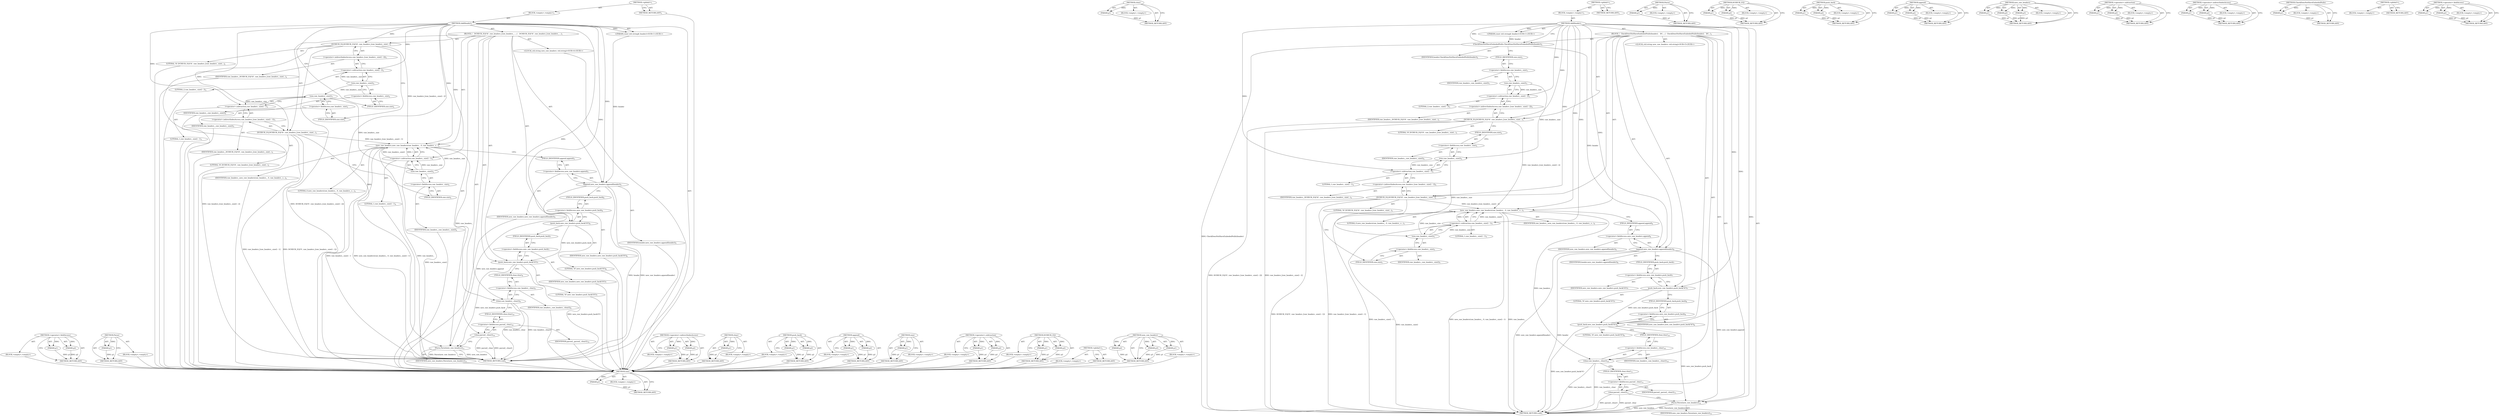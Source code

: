 digraph "&lt;operator&gt;.fieldAccess" {
vulnerable_106 [label=<(METHOD,&lt;operator&gt;.fieldAccess)>];
vulnerable_107 [label=<(PARAM,p1)>];
vulnerable_108 [label=<(PARAM,p2)>];
vulnerable_109 [label=<(BLOCK,&lt;empty&gt;,&lt;empty&gt;)>];
vulnerable_110 [label=<(METHOD_RETURN,ANY)>];
vulnerable_131 [label=<(METHOD,Parse)>];
vulnerable_132 [label=<(PARAM,p1)>];
vulnerable_133 [label=<(BLOCK,&lt;empty&gt;,&lt;empty&gt;)>];
vulnerable_134 [label=<(METHOD_RETURN,ANY)>];
vulnerable_6 [label=<(METHOD,&lt;global&gt;)<SUB>1</SUB>>];
vulnerable_7 [label=<(BLOCK,&lt;empty&gt;,&lt;empty&gt;)<SUB>1</SUB>>];
vulnerable_8 [label=<(METHOD,AddHeader)<SUB>1</SUB>>];
vulnerable_9 [label="<(PARAM,const std::string&amp; header)<SUB>1</SUB>>"];
vulnerable_10 [label=<(BLOCK,{
   DCHECK_EQ('\0', raw_headers_[raw_headers_....,{
   DCHECK_EQ('\0', raw_headers_[raw_headers_....)<SUB>1</SUB>>];
vulnerable_11 [label=<(DCHECK_EQ,DCHECK_EQ('\0', raw_headers_[raw_headers_.size(...)<SUB>2</SUB>>];
vulnerable_12 [label=<(LITERAL,'\0',DCHECK_EQ('\0', raw_headers_[raw_headers_.size(...)<SUB>2</SUB>>];
vulnerable_13 [label=<(&lt;operator&gt;.indirectIndexAccess,raw_headers_[raw_headers_.size() - 2])<SUB>2</SUB>>];
vulnerable_14 [label=<(IDENTIFIER,raw_headers_,DCHECK_EQ('\0', raw_headers_[raw_headers_.size(...)<SUB>2</SUB>>];
vulnerable_15 [label=<(&lt;operator&gt;.subtraction,raw_headers_.size() - 2)<SUB>2</SUB>>];
vulnerable_16 [label=<(size,raw_headers_.size())<SUB>2</SUB>>];
vulnerable_17 [label=<(&lt;operator&gt;.fieldAccess,raw_headers_.size)<SUB>2</SUB>>];
vulnerable_18 [label=<(IDENTIFIER,raw_headers_,raw_headers_.size())<SUB>2</SUB>>];
vulnerable_19 [label=<(FIELD_IDENTIFIER,size,size)<SUB>2</SUB>>];
vulnerable_20 [label=<(LITERAL,2,raw_headers_.size() - 2)<SUB>2</SUB>>];
vulnerable_21 [label=<(DCHECK_EQ,DCHECK_EQ('\0', raw_headers_[raw_headers_.size(...)<SUB>3</SUB>>];
vulnerable_22 [label=<(LITERAL,'\0',DCHECK_EQ('\0', raw_headers_[raw_headers_.size(...)<SUB>3</SUB>>];
vulnerable_23 [label=<(&lt;operator&gt;.indirectIndexAccess,raw_headers_[raw_headers_.size() - 1])<SUB>3</SUB>>];
vulnerable_24 [label=<(IDENTIFIER,raw_headers_,DCHECK_EQ('\0', raw_headers_[raw_headers_.size(...)<SUB>3</SUB>>];
vulnerable_25 [label=<(&lt;operator&gt;.subtraction,raw_headers_.size() - 1)<SUB>3</SUB>>];
vulnerable_26 [label=<(size,raw_headers_.size())<SUB>3</SUB>>];
vulnerable_27 [label=<(&lt;operator&gt;.fieldAccess,raw_headers_.size)<SUB>3</SUB>>];
vulnerable_28 [label=<(IDENTIFIER,raw_headers_,raw_headers_.size())<SUB>3</SUB>>];
vulnerable_29 [label=<(FIELD_IDENTIFIER,size,size)<SUB>3</SUB>>];
vulnerable_30 [label=<(LITERAL,1,raw_headers_.size() - 1)<SUB>3</SUB>>];
vulnerable_31 [label="<(LOCAL,std.string new_raw_headers: std.string)<SUB>4</SUB>>"];
vulnerable_32 [label=<(new_raw_headers,new_raw_headers(raw_headers_, 0, raw_headers_.s...)<SUB>4</SUB>>];
vulnerable_33 [label=<(IDENTIFIER,raw_headers_,new_raw_headers(raw_headers_, 0, raw_headers_.s...)<SUB>4</SUB>>];
vulnerable_34 [label=<(LITERAL,0,new_raw_headers(raw_headers_, 0, raw_headers_.s...)<SUB>4</SUB>>];
vulnerable_35 [label=<(&lt;operator&gt;.subtraction,raw_headers_.size() - 1)<SUB>4</SUB>>];
vulnerable_36 [label=<(size,raw_headers_.size())<SUB>4</SUB>>];
vulnerable_37 [label=<(&lt;operator&gt;.fieldAccess,raw_headers_.size)<SUB>4</SUB>>];
vulnerable_38 [label=<(IDENTIFIER,raw_headers_,raw_headers_.size())<SUB>4</SUB>>];
vulnerable_39 [label=<(FIELD_IDENTIFIER,size,size)<SUB>4</SUB>>];
vulnerable_40 [label=<(LITERAL,1,raw_headers_.size() - 1)<SUB>4</SUB>>];
vulnerable_41 [label=<(append,new_raw_headers.append(header))<SUB>5</SUB>>];
vulnerable_42 [label=<(&lt;operator&gt;.fieldAccess,new_raw_headers.append)<SUB>5</SUB>>];
vulnerable_43 [label=<(IDENTIFIER,new_raw_headers,new_raw_headers.append(header))<SUB>5</SUB>>];
vulnerable_44 [label=<(FIELD_IDENTIFIER,append,append)<SUB>5</SUB>>];
vulnerable_45 [label=<(IDENTIFIER,header,new_raw_headers.append(header))<SUB>5</SUB>>];
vulnerable_46 [label=<(push_back,new_raw_headers.push_back('\0'))<SUB>6</SUB>>];
vulnerable_47 [label=<(&lt;operator&gt;.fieldAccess,new_raw_headers.push_back)<SUB>6</SUB>>];
vulnerable_48 [label=<(IDENTIFIER,new_raw_headers,new_raw_headers.push_back('\0'))<SUB>6</SUB>>];
vulnerable_49 [label=<(FIELD_IDENTIFIER,push_back,push_back)<SUB>6</SUB>>];
vulnerable_50 [label=<(LITERAL,'\0',new_raw_headers.push_back('\0'))<SUB>6</SUB>>];
vulnerable_51 [label=<(push_back,new_raw_headers.push_back('\0'))<SUB>7</SUB>>];
vulnerable_52 [label=<(&lt;operator&gt;.fieldAccess,new_raw_headers.push_back)<SUB>7</SUB>>];
vulnerable_53 [label=<(IDENTIFIER,new_raw_headers,new_raw_headers.push_back('\0'))<SUB>7</SUB>>];
vulnerable_54 [label=<(FIELD_IDENTIFIER,push_back,push_back)<SUB>7</SUB>>];
vulnerable_55 [label=<(LITERAL,'\0',new_raw_headers.push_back('\0'))<SUB>7</SUB>>];
vulnerable_56 [label=<(clear,raw_headers_.clear())<SUB>9</SUB>>];
vulnerable_57 [label=<(&lt;operator&gt;.fieldAccess,raw_headers_.clear)<SUB>9</SUB>>];
vulnerable_58 [label=<(IDENTIFIER,raw_headers_,raw_headers_.clear())<SUB>9</SUB>>];
vulnerable_59 [label=<(FIELD_IDENTIFIER,clear,clear)<SUB>9</SUB>>];
vulnerable_60 [label=<(clear,parsed_.clear())<SUB>10</SUB>>];
vulnerable_61 [label=<(&lt;operator&gt;.fieldAccess,parsed_.clear)<SUB>10</SUB>>];
vulnerable_62 [label=<(IDENTIFIER,parsed_,parsed_.clear())<SUB>10</SUB>>];
vulnerable_63 [label=<(FIELD_IDENTIFIER,clear,clear)<SUB>10</SUB>>];
vulnerable_64 [label=<(Parse,Parse(new_raw_headers))<SUB>11</SUB>>];
vulnerable_65 [label=<(IDENTIFIER,new_raw_headers,Parse(new_raw_headers))<SUB>11</SUB>>];
vulnerable_66 [label=<(METHOD_RETURN,void)<SUB>1</SUB>>];
vulnerable_68 [label=<(METHOD_RETURN,ANY)<SUB>1</SUB>>];
vulnerable_92 [label=<(METHOD,&lt;operator&gt;.indirectIndexAccess)>];
vulnerable_93 [label=<(PARAM,p1)>];
vulnerable_94 [label=<(PARAM,p2)>];
vulnerable_95 [label=<(BLOCK,&lt;empty&gt;,&lt;empty&gt;)>];
vulnerable_96 [label=<(METHOD_RETURN,ANY)>];
vulnerable_127 [label=<(METHOD,clear)>];
vulnerable_128 [label=<(PARAM,p1)>];
vulnerable_129 [label=<(BLOCK,&lt;empty&gt;,&lt;empty&gt;)>];
vulnerable_130 [label=<(METHOD_RETURN,ANY)>];
vulnerable_122 [label=<(METHOD,push_back)>];
vulnerable_123 [label=<(PARAM,p1)>];
vulnerable_124 [label=<(PARAM,p2)>];
vulnerable_125 [label=<(BLOCK,&lt;empty&gt;,&lt;empty&gt;)>];
vulnerable_126 [label=<(METHOD_RETURN,ANY)>];
vulnerable_117 [label=<(METHOD,append)>];
vulnerable_118 [label=<(PARAM,p1)>];
vulnerable_119 [label=<(PARAM,p2)>];
vulnerable_120 [label=<(BLOCK,&lt;empty&gt;,&lt;empty&gt;)>];
vulnerable_121 [label=<(METHOD_RETURN,ANY)>];
vulnerable_102 [label=<(METHOD,size)>];
vulnerable_103 [label=<(PARAM,p1)>];
vulnerable_104 [label=<(BLOCK,&lt;empty&gt;,&lt;empty&gt;)>];
vulnerable_105 [label=<(METHOD_RETURN,ANY)>];
vulnerable_97 [label=<(METHOD,&lt;operator&gt;.subtraction)>];
vulnerable_98 [label=<(PARAM,p1)>];
vulnerable_99 [label=<(PARAM,p2)>];
vulnerable_100 [label=<(BLOCK,&lt;empty&gt;,&lt;empty&gt;)>];
vulnerable_101 [label=<(METHOD_RETURN,ANY)>];
vulnerable_87 [label=<(METHOD,DCHECK_EQ)>];
vulnerable_88 [label=<(PARAM,p1)>];
vulnerable_89 [label=<(PARAM,p2)>];
vulnerable_90 [label=<(BLOCK,&lt;empty&gt;,&lt;empty&gt;)>];
vulnerable_91 [label=<(METHOD_RETURN,ANY)>];
vulnerable_81 [label=<(METHOD,&lt;global&gt;)<SUB>1</SUB>>];
vulnerable_82 [label=<(BLOCK,&lt;empty&gt;,&lt;empty&gt;)>];
vulnerable_83 [label=<(METHOD_RETURN,ANY)>];
vulnerable_111 [label=<(METHOD,new_raw_headers)>];
vulnerable_112 [label=<(PARAM,p1)>];
vulnerable_113 [label=<(PARAM,p2)>];
vulnerable_114 [label=<(PARAM,p3)>];
vulnerable_115 [label=<(BLOCK,&lt;empty&gt;,&lt;empty&gt;)>];
vulnerable_116 [label=<(METHOD_RETURN,ANY)>];
fixed_108 [label=<(METHOD,size)>];
fixed_109 [label=<(PARAM,p1)>];
fixed_110 [label=<(BLOCK,&lt;empty&gt;,&lt;empty&gt;)>];
fixed_111 [label=<(METHOD_RETURN,ANY)>];
fixed_133 [label=<(METHOD,clear)>];
fixed_134 [label=<(PARAM,p1)>];
fixed_135 [label=<(BLOCK,&lt;empty&gt;,&lt;empty&gt;)>];
fixed_136 [label=<(METHOD_RETURN,ANY)>];
fixed_6 [label=<(METHOD,&lt;global&gt;)<SUB>1</SUB>>];
fixed_7 [label=<(BLOCK,&lt;empty&gt;,&lt;empty&gt;)<SUB>1</SUB>>];
fixed_8 [label=<(METHOD,AddHeader)<SUB>1</SUB>>];
fixed_9 [label="<(PARAM,const std::string&amp; header)<SUB>1</SUB>>"];
fixed_10 [label=<(BLOCK,{
  CheckDoesNotHaveEmbededNulls(header);
   DC...,{
  CheckDoesNotHaveEmbededNulls(header);
   DC...)<SUB>1</SUB>>];
fixed_11 [label=<(CheckDoesNotHaveEmbededNulls,CheckDoesNotHaveEmbededNulls(header))<SUB>2</SUB>>];
fixed_12 [label=<(IDENTIFIER,header,CheckDoesNotHaveEmbededNulls(header))<SUB>2</SUB>>];
fixed_13 [label=<(DCHECK_EQ,DCHECK_EQ('\0', raw_headers_[raw_headers_.size(...)<SUB>3</SUB>>];
fixed_14 [label=<(LITERAL,'\0',DCHECK_EQ('\0', raw_headers_[raw_headers_.size(...)<SUB>3</SUB>>];
fixed_15 [label=<(&lt;operator&gt;.indirectIndexAccess,raw_headers_[raw_headers_.size() - 2])<SUB>3</SUB>>];
fixed_16 [label=<(IDENTIFIER,raw_headers_,DCHECK_EQ('\0', raw_headers_[raw_headers_.size(...)<SUB>3</SUB>>];
fixed_17 [label=<(&lt;operator&gt;.subtraction,raw_headers_.size() - 2)<SUB>3</SUB>>];
fixed_18 [label=<(size,raw_headers_.size())<SUB>3</SUB>>];
fixed_19 [label=<(&lt;operator&gt;.fieldAccess,raw_headers_.size)<SUB>3</SUB>>];
fixed_20 [label=<(IDENTIFIER,raw_headers_,raw_headers_.size())<SUB>3</SUB>>];
fixed_21 [label=<(FIELD_IDENTIFIER,size,size)<SUB>3</SUB>>];
fixed_22 [label=<(LITERAL,2,raw_headers_.size() - 2)<SUB>3</SUB>>];
fixed_23 [label=<(DCHECK_EQ,DCHECK_EQ('\0', raw_headers_[raw_headers_.size(...)<SUB>4</SUB>>];
fixed_24 [label=<(LITERAL,'\0',DCHECK_EQ('\0', raw_headers_[raw_headers_.size(...)<SUB>4</SUB>>];
fixed_25 [label=<(&lt;operator&gt;.indirectIndexAccess,raw_headers_[raw_headers_.size() - 1])<SUB>4</SUB>>];
fixed_26 [label=<(IDENTIFIER,raw_headers_,DCHECK_EQ('\0', raw_headers_[raw_headers_.size(...)<SUB>4</SUB>>];
fixed_27 [label=<(&lt;operator&gt;.subtraction,raw_headers_.size() - 1)<SUB>4</SUB>>];
fixed_28 [label=<(size,raw_headers_.size())<SUB>4</SUB>>];
fixed_29 [label=<(&lt;operator&gt;.fieldAccess,raw_headers_.size)<SUB>4</SUB>>];
fixed_30 [label=<(IDENTIFIER,raw_headers_,raw_headers_.size())<SUB>4</SUB>>];
fixed_31 [label=<(FIELD_IDENTIFIER,size,size)<SUB>4</SUB>>];
fixed_32 [label=<(LITERAL,1,raw_headers_.size() - 1)<SUB>4</SUB>>];
fixed_33 [label="<(LOCAL,std.string new_raw_headers: std.string)<SUB>5</SUB>>"];
fixed_34 [label=<(new_raw_headers,new_raw_headers(raw_headers_, 0, raw_headers_.s...)<SUB>5</SUB>>];
fixed_35 [label=<(IDENTIFIER,raw_headers_,new_raw_headers(raw_headers_, 0, raw_headers_.s...)<SUB>5</SUB>>];
fixed_36 [label=<(LITERAL,0,new_raw_headers(raw_headers_, 0, raw_headers_.s...)<SUB>5</SUB>>];
fixed_37 [label=<(&lt;operator&gt;.subtraction,raw_headers_.size() - 1)<SUB>5</SUB>>];
fixed_38 [label=<(size,raw_headers_.size())<SUB>5</SUB>>];
fixed_39 [label=<(&lt;operator&gt;.fieldAccess,raw_headers_.size)<SUB>5</SUB>>];
fixed_40 [label=<(IDENTIFIER,raw_headers_,raw_headers_.size())<SUB>5</SUB>>];
fixed_41 [label=<(FIELD_IDENTIFIER,size,size)<SUB>5</SUB>>];
fixed_42 [label=<(LITERAL,1,raw_headers_.size() - 1)<SUB>5</SUB>>];
fixed_43 [label=<(append,new_raw_headers.append(header))<SUB>6</SUB>>];
fixed_44 [label=<(&lt;operator&gt;.fieldAccess,new_raw_headers.append)<SUB>6</SUB>>];
fixed_45 [label=<(IDENTIFIER,new_raw_headers,new_raw_headers.append(header))<SUB>6</SUB>>];
fixed_46 [label=<(FIELD_IDENTIFIER,append,append)<SUB>6</SUB>>];
fixed_47 [label=<(IDENTIFIER,header,new_raw_headers.append(header))<SUB>6</SUB>>];
fixed_48 [label=<(push_back,new_raw_headers.push_back('\0'))<SUB>7</SUB>>];
fixed_49 [label=<(&lt;operator&gt;.fieldAccess,new_raw_headers.push_back)<SUB>7</SUB>>];
fixed_50 [label=<(IDENTIFIER,new_raw_headers,new_raw_headers.push_back('\0'))<SUB>7</SUB>>];
fixed_51 [label=<(FIELD_IDENTIFIER,push_back,push_back)<SUB>7</SUB>>];
fixed_52 [label=<(LITERAL,'\0',new_raw_headers.push_back('\0'))<SUB>7</SUB>>];
fixed_53 [label=<(push_back,new_raw_headers.push_back('\0'))<SUB>8</SUB>>];
fixed_54 [label=<(&lt;operator&gt;.fieldAccess,new_raw_headers.push_back)<SUB>8</SUB>>];
fixed_55 [label=<(IDENTIFIER,new_raw_headers,new_raw_headers.push_back('\0'))<SUB>8</SUB>>];
fixed_56 [label=<(FIELD_IDENTIFIER,push_back,push_back)<SUB>8</SUB>>];
fixed_57 [label=<(LITERAL,'\0',new_raw_headers.push_back('\0'))<SUB>8</SUB>>];
fixed_58 [label=<(clear,raw_headers_.clear())<SUB>10</SUB>>];
fixed_59 [label=<(&lt;operator&gt;.fieldAccess,raw_headers_.clear)<SUB>10</SUB>>];
fixed_60 [label=<(IDENTIFIER,raw_headers_,raw_headers_.clear())<SUB>10</SUB>>];
fixed_61 [label=<(FIELD_IDENTIFIER,clear,clear)<SUB>10</SUB>>];
fixed_62 [label=<(clear,parsed_.clear())<SUB>11</SUB>>];
fixed_63 [label=<(&lt;operator&gt;.fieldAccess,parsed_.clear)<SUB>11</SUB>>];
fixed_64 [label=<(IDENTIFIER,parsed_,parsed_.clear())<SUB>11</SUB>>];
fixed_65 [label=<(FIELD_IDENTIFIER,clear,clear)<SUB>11</SUB>>];
fixed_66 [label=<(Parse,Parse(new_raw_headers))<SUB>12</SUB>>];
fixed_67 [label=<(IDENTIFIER,new_raw_headers,Parse(new_raw_headers))<SUB>12</SUB>>];
fixed_68 [label=<(METHOD_RETURN,void)<SUB>1</SUB>>];
fixed_70 [label=<(METHOD_RETURN,ANY)<SUB>1</SUB>>];
fixed_137 [label=<(METHOD,Parse)>];
fixed_138 [label=<(PARAM,p1)>];
fixed_139 [label=<(BLOCK,&lt;empty&gt;,&lt;empty&gt;)>];
fixed_140 [label=<(METHOD_RETURN,ANY)>];
fixed_93 [label=<(METHOD,DCHECK_EQ)>];
fixed_94 [label=<(PARAM,p1)>];
fixed_95 [label=<(PARAM,p2)>];
fixed_96 [label=<(BLOCK,&lt;empty&gt;,&lt;empty&gt;)>];
fixed_97 [label=<(METHOD_RETURN,ANY)>];
fixed_128 [label=<(METHOD,push_back)>];
fixed_129 [label=<(PARAM,p1)>];
fixed_130 [label=<(PARAM,p2)>];
fixed_131 [label=<(BLOCK,&lt;empty&gt;,&lt;empty&gt;)>];
fixed_132 [label=<(METHOD_RETURN,ANY)>];
fixed_123 [label=<(METHOD,append)>];
fixed_124 [label=<(PARAM,p1)>];
fixed_125 [label=<(PARAM,p2)>];
fixed_126 [label=<(BLOCK,&lt;empty&gt;,&lt;empty&gt;)>];
fixed_127 [label=<(METHOD_RETURN,ANY)>];
fixed_117 [label=<(METHOD,new_raw_headers)>];
fixed_118 [label=<(PARAM,p1)>];
fixed_119 [label=<(PARAM,p2)>];
fixed_120 [label=<(PARAM,p3)>];
fixed_121 [label=<(BLOCK,&lt;empty&gt;,&lt;empty&gt;)>];
fixed_122 [label=<(METHOD_RETURN,ANY)>];
fixed_103 [label=<(METHOD,&lt;operator&gt;.subtraction)>];
fixed_104 [label=<(PARAM,p1)>];
fixed_105 [label=<(PARAM,p2)>];
fixed_106 [label=<(BLOCK,&lt;empty&gt;,&lt;empty&gt;)>];
fixed_107 [label=<(METHOD_RETURN,ANY)>];
fixed_98 [label=<(METHOD,&lt;operator&gt;.indirectIndexAccess)>];
fixed_99 [label=<(PARAM,p1)>];
fixed_100 [label=<(PARAM,p2)>];
fixed_101 [label=<(BLOCK,&lt;empty&gt;,&lt;empty&gt;)>];
fixed_102 [label=<(METHOD_RETURN,ANY)>];
fixed_89 [label=<(METHOD,CheckDoesNotHaveEmbededNulls)>];
fixed_90 [label=<(PARAM,p1)>];
fixed_91 [label=<(BLOCK,&lt;empty&gt;,&lt;empty&gt;)>];
fixed_92 [label=<(METHOD_RETURN,ANY)>];
fixed_83 [label=<(METHOD,&lt;global&gt;)<SUB>1</SUB>>];
fixed_84 [label=<(BLOCK,&lt;empty&gt;,&lt;empty&gt;)>];
fixed_85 [label=<(METHOD_RETURN,ANY)>];
fixed_112 [label=<(METHOD,&lt;operator&gt;.fieldAccess)>];
fixed_113 [label=<(PARAM,p1)>];
fixed_114 [label=<(PARAM,p2)>];
fixed_115 [label=<(BLOCK,&lt;empty&gt;,&lt;empty&gt;)>];
fixed_116 [label=<(METHOD_RETURN,ANY)>];
vulnerable_106 -> vulnerable_107  [key=0, label="AST: "];
vulnerable_106 -> vulnerable_107  [key=1, label="DDG: "];
vulnerable_106 -> vulnerable_109  [key=0, label="AST: "];
vulnerable_106 -> vulnerable_108  [key=0, label="AST: "];
vulnerable_106 -> vulnerable_108  [key=1, label="DDG: "];
vulnerable_106 -> vulnerable_110  [key=0, label="AST: "];
vulnerable_106 -> vulnerable_110  [key=1, label="CFG: "];
vulnerable_107 -> vulnerable_110  [key=0, label="DDG: p1"];
vulnerable_108 -> vulnerable_110  [key=0, label="DDG: p2"];
vulnerable_109 -> fixed_108  [key=0];
vulnerable_110 -> fixed_108  [key=0];
vulnerable_131 -> vulnerable_132  [key=0, label="AST: "];
vulnerable_131 -> vulnerable_132  [key=1, label="DDG: "];
vulnerable_131 -> vulnerable_133  [key=0, label="AST: "];
vulnerable_131 -> vulnerable_134  [key=0, label="AST: "];
vulnerable_131 -> vulnerable_134  [key=1, label="CFG: "];
vulnerable_132 -> vulnerable_134  [key=0, label="DDG: p1"];
vulnerable_133 -> fixed_108  [key=0];
vulnerable_134 -> fixed_108  [key=0];
vulnerable_6 -> vulnerable_7  [key=0, label="AST: "];
vulnerable_6 -> vulnerable_68  [key=0, label="AST: "];
vulnerable_6 -> vulnerable_68  [key=1, label="CFG: "];
vulnerable_7 -> vulnerable_8  [key=0, label="AST: "];
vulnerable_8 -> vulnerable_9  [key=0, label="AST: "];
vulnerable_8 -> vulnerable_9  [key=1, label="DDG: "];
vulnerable_8 -> vulnerable_10  [key=0, label="AST: "];
vulnerable_8 -> vulnerable_66  [key=0, label="AST: "];
vulnerable_8 -> vulnerable_19  [key=0, label="CFG: "];
vulnerable_8 -> vulnerable_11  [key=0, label="DDG: "];
vulnerable_8 -> vulnerable_21  [key=0, label="DDG: "];
vulnerable_8 -> vulnerable_32  [key=0, label="DDG: "];
vulnerable_8 -> vulnerable_41  [key=0, label="DDG: "];
vulnerable_8 -> vulnerable_46  [key=0, label="DDG: "];
vulnerable_8 -> vulnerable_51  [key=0, label="DDG: "];
vulnerable_8 -> vulnerable_64  [key=0, label="DDG: "];
vulnerable_8 -> vulnerable_35  [key=0, label="DDG: "];
vulnerable_8 -> vulnerable_15  [key=0, label="DDG: "];
vulnerable_8 -> vulnerable_25  [key=0, label="DDG: "];
vulnerable_9 -> vulnerable_41  [key=0, label="DDG: header"];
vulnerable_10 -> vulnerable_11  [key=0, label="AST: "];
vulnerable_10 -> vulnerable_21  [key=0, label="AST: "];
vulnerable_10 -> vulnerable_31  [key=0, label="AST: "];
vulnerable_10 -> vulnerable_32  [key=0, label="AST: "];
vulnerable_10 -> vulnerable_41  [key=0, label="AST: "];
vulnerable_10 -> vulnerable_46  [key=0, label="AST: "];
vulnerable_10 -> vulnerable_51  [key=0, label="AST: "];
vulnerable_10 -> vulnerable_56  [key=0, label="AST: "];
vulnerable_10 -> vulnerable_60  [key=0, label="AST: "];
vulnerable_10 -> vulnerable_64  [key=0, label="AST: "];
vulnerable_11 -> vulnerable_12  [key=0, label="AST: "];
vulnerable_11 -> vulnerable_13  [key=0, label="AST: "];
vulnerable_11 -> vulnerable_29  [key=0, label="CFG: "];
vulnerable_11 -> vulnerable_66  [key=0, label="DDG: raw_headers_[raw_headers_.size() - 2]"];
vulnerable_11 -> vulnerable_66  [key=1, label="DDG: DCHECK_EQ('\0', raw_headers_[raw_headers_.size() - 2])"];
vulnerable_11 -> vulnerable_32  [key=0, label="DDG: raw_headers_[raw_headers_.size() - 2]"];
vulnerable_12 -> fixed_108  [key=0];
vulnerable_13 -> vulnerable_14  [key=0, label="AST: "];
vulnerable_13 -> vulnerable_15  [key=0, label="AST: "];
vulnerable_13 -> vulnerable_11  [key=0, label="CFG: "];
vulnerable_14 -> fixed_108  [key=0];
vulnerable_15 -> vulnerable_16  [key=0, label="AST: "];
vulnerable_15 -> vulnerable_20  [key=0, label="AST: "];
vulnerable_15 -> vulnerable_13  [key=0, label="CFG: "];
vulnerable_16 -> vulnerable_17  [key=0, label="AST: "];
vulnerable_16 -> vulnerable_15  [key=0, label="CFG: "];
vulnerable_16 -> vulnerable_15  [key=1, label="DDG: raw_headers_.size"];
vulnerable_16 -> vulnerable_26  [key=0, label="DDG: raw_headers_.size"];
vulnerable_17 -> vulnerable_18  [key=0, label="AST: "];
vulnerable_17 -> vulnerable_19  [key=0, label="AST: "];
vulnerable_17 -> vulnerable_16  [key=0, label="CFG: "];
vulnerable_18 -> fixed_108  [key=0];
vulnerable_19 -> vulnerable_17  [key=0, label="CFG: "];
vulnerable_20 -> fixed_108  [key=0];
vulnerable_21 -> vulnerable_22  [key=0, label="AST: "];
vulnerable_21 -> vulnerable_23  [key=0, label="AST: "];
vulnerable_21 -> vulnerable_39  [key=0, label="CFG: "];
vulnerable_21 -> vulnerable_66  [key=0, label="DDG: raw_headers_[raw_headers_.size() - 1]"];
vulnerable_21 -> vulnerable_66  [key=1, label="DDG: DCHECK_EQ('\0', raw_headers_[raw_headers_.size() - 1])"];
vulnerable_21 -> vulnerable_32  [key=0, label="DDG: raw_headers_[raw_headers_.size() - 1]"];
vulnerable_22 -> fixed_108  [key=0];
vulnerable_23 -> vulnerable_24  [key=0, label="AST: "];
vulnerable_23 -> vulnerable_25  [key=0, label="AST: "];
vulnerable_23 -> vulnerable_21  [key=0, label="CFG: "];
vulnerable_24 -> fixed_108  [key=0];
vulnerable_25 -> vulnerable_26  [key=0, label="AST: "];
vulnerable_25 -> vulnerable_30  [key=0, label="AST: "];
vulnerable_25 -> vulnerable_23  [key=0, label="CFG: "];
vulnerable_26 -> vulnerable_27  [key=0, label="AST: "];
vulnerable_26 -> vulnerable_25  [key=0, label="CFG: "];
vulnerable_26 -> vulnerable_25  [key=1, label="DDG: raw_headers_.size"];
vulnerable_26 -> vulnerable_36  [key=0, label="DDG: raw_headers_.size"];
vulnerable_27 -> vulnerable_28  [key=0, label="AST: "];
vulnerable_27 -> vulnerable_29  [key=0, label="AST: "];
vulnerable_27 -> vulnerable_26  [key=0, label="CFG: "];
vulnerable_28 -> fixed_108  [key=0];
vulnerable_29 -> vulnerable_27  [key=0, label="CFG: "];
vulnerable_30 -> fixed_108  [key=0];
vulnerable_31 -> fixed_108  [key=0];
vulnerable_32 -> vulnerable_33  [key=0, label="AST: "];
vulnerable_32 -> vulnerable_34  [key=0, label="AST: "];
vulnerable_32 -> vulnerable_35  [key=0, label="AST: "];
vulnerable_32 -> vulnerable_44  [key=0, label="CFG: "];
vulnerable_32 -> vulnerable_66  [key=0, label="DDG: raw_headers_"];
vulnerable_32 -> vulnerable_66  [key=1, label="DDG: raw_headers_.size() - 1"];
vulnerable_32 -> vulnerable_66  [key=2, label="DDG: new_raw_headers(raw_headers_, 0, raw_headers_.size() - 1)"];
vulnerable_32 -> vulnerable_56  [key=0, label="DDG: raw_headers_"];
vulnerable_33 -> fixed_108  [key=0];
vulnerable_34 -> fixed_108  [key=0];
vulnerable_35 -> vulnerable_36  [key=0, label="AST: "];
vulnerable_35 -> vulnerable_40  [key=0, label="AST: "];
vulnerable_35 -> vulnerable_32  [key=0, label="CFG: "];
vulnerable_35 -> vulnerable_32  [key=1, label="DDG: raw_headers_.size()"];
vulnerable_35 -> vulnerable_32  [key=2, label="DDG: 1"];
vulnerable_35 -> vulnerable_66  [key=0, label="DDG: raw_headers_.size()"];
vulnerable_36 -> vulnerable_37  [key=0, label="AST: "];
vulnerable_36 -> vulnerable_35  [key=0, label="CFG: "];
vulnerable_36 -> vulnerable_35  [key=1, label="DDG: raw_headers_.size"];
vulnerable_36 -> vulnerable_32  [key=0, label="DDG: raw_headers_.size"];
vulnerable_37 -> vulnerable_38  [key=0, label="AST: "];
vulnerable_37 -> vulnerable_39  [key=0, label="AST: "];
vulnerable_37 -> vulnerable_36  [key=0, label="CFG: "];
vulnerable_38 -> fixed_108  [key=0];
vulnerable_39 -> vulnerable_37  [key=0, label="CFG: "];
vulnerable_40 -> fixed_108  [key=0];
vulnerable_41 -> vulnerable_42  [key=0, label="AST: "];
vulnerable_41 -> vulnerable_45  [key=0, label="AST: "];
vulnerable_41 -> vulnerable_49  [key=0, label="CFG: "];
vulnerable_41 -> vulnerable_66  [key=0, label="DDG: header"];
vulnerable_41 -> vulnerable_66  [key=1, label="DDG: new_raw_headers.append(header)"];
vulnerable_41 -> vulnerable_64  [key=0, label="DDG: new_raw_headers.append"];
vulnerable_42 -> vulnerable_43  [key=0, label="AST: "];
vulnerable_42 -> vulnerable_44  [key=0, label="AST: "];
vulnerable_42 -> vulnerable_41  [key=0, label="CFG: "];
vulnerable_43 -> fixed_108  [key=0];
vulnerable_44 -> vulnerable_42  [key=0, label="CFG: "];
vulnerable_45 -> fixed_108  [key=0];
vulnerable_46 -> vulnerable_47  [key=0, label="AST: "];
vulnerable_46 -> vulnerable_50  [key=0, label="AST: "];
vulnerable_46 -> vulnerable_54  [key=0, label="CFG: "];
vulnerable_46 -> vulnerable_51  [key=0, label="DDG: new_raw_headers.push_back"];
vulnerable_47 -> vulnerable_48  [key=0, label="AST: "];
vulnerable_47 -> vulnerable_49  [key=0, label="AST: "];
vulnerable_47 -> vulnerable_46  [key=0, label="CFG: "];
vulnerable_48 -> fixed_108  [key=0];
vulnerable_49 -> vulnerable_47  [key=0, label="CFG: "];
vulnerable_50 -> fixed_108  [key=0];
vulnerable_51 -> vulnerable_52  [key=0, label="AST: "];
vulnerable_51 -> vulnerable_55  [key=0, label="AST: "];
vulnerable_51 -> vulnerable_59  [key=0, label="CFG: "];
vulnerable_51 -> vulnerable_66  [key=0, label="DDG: new_raw_headers.push_back('\0')"];
vulnerable_51 -> vulnerable_64  [key=0, label="DDG: new_raw_headers.push_back"];
vulnerable_52 -> vulnerable_53  [key=0, label="AST: "];
vulnerable_52 -> vulnerable_54  [key=0, label="AST: "];
vulnerable_52 -> vulnerable_51  [key=0, label="CFG: "];
vulnerable_53 -> fixed_108  [key=0];
vulnerable_54 -> vulnerable_52  [key=0, label="CFG: "];
vulnerable_55 -> fixed_108  [key=0];
vulnerable_56 -> vulnerable_57  [key=0, label="AST: "];
vulnerable_56 -> vulnerable_63  [key=0, label="CFG: "];
vulnerable_56 -> vulnerable_66  [key=0, label="DDG: raw_headers_.clear"];
vulnerable_56 -> vulnerable_66  [key=1, label="DDG: raw_headers_.clear()"];
vulnerable_57 -> vulnerable_58  [key=0, label="AST: "];
vulnerable_57 -> vulnerable_59  [key=0, label="AST: "];
vulnerable_57 -> vulnerable_56  [key=0, label="CFG: "];
vulnerable_58 -> fixed_108  [key=0];
vulnerable_59 -> vulnerable_57  [key=0, label="CFG: "];
vulnerable_60 -> vulnerable_61  [key=0, label="AST: "];
vulnerable_60 -> vulnerable_64  [key=0, label="CFG: "];
vulnerable_60 -> vulnerable_66  [key=0, label="DDG: parsed_.clear"];
vulnerable_60 -> vulnerable_66  [key=1, label="DDG: parsed_.clear()"];
vulnerable_61 -> vulnerable_62  [key=0, label="AST: "];
vulnerable_61 -> vulnerable_63  [key=0, label="AST: "];
vulnerable_61 -> vulnerable_60  [key=0, label="CFG: "];
vulnerable_62 -> fixed_108  [key=0];
vulnerable_63 -> vulnerable_61  [key=0, label="CFG: "];
vulnerable_64 -> vulnerable_65  [key=0, label="AST: "];
vulnerable_64 -> vulnerable_66  [key=0, label="CFG: "];
vulnerable_64 -> vulnerable_66  [key=1, label="DDG: new_raw_headers"];
vulnerable_64 -> vulnerable_66  [key=2, label="DDG: Parse(new_raw_headers)"];
vulnerable_65 -> fixed_108  [key=0];
vulnerable_66 -> fixed_108  [key=0];
vulnerable_68 -> fixed_108  [key=0];
vulnerable_92 -> vulnerable_93  [key=0, label="AST: "];
vulnerable_92 -> vulnerable_93  [key=1, label="DDG: "];
vulnerable_92 -> vulnerable_95  [key=0, label="AST: "];
vulnerable_92 -> vulnerable_94  [key=0, label="AST: "];
vulnerable_92 -> vulnerable_94  [key=1, label="DDG: "];
vulnerable_92 -> vulnerable_96  [key=0, label="AST: "];
vulnerable_92 -> vulnerable_96  [key=1, label="CFG: "];
vulnerable_93 -> vulnerable_96  [key=0, label="DDG: p1"];
vulnerable_94 -> vulnerable_96  [key=0, label="DDG: p2"];
vulnerable_95 -> fixed_108  [key=0];
vulnerable_96 -> fixed_108  [key=0];
vulnerable_127 -> vulnerable_128  [key=0, label="AST: "];
vulnerable_127 -> vulnerable_128  [key=1, label="DDG: "];
vulnerable_127 -> vulnerable_129  [key=0, label="AST: "];
vulnerable_127 -> vulnerable_130  [key=0, label="AST: "];
vulnerable_127 -> vulnerable_130  [key=1, label="CFG: "];
vulnerable_128 -> vulnerable_130  [key=0, label="DDG: p1"];
vulnerable_129 -> fixed_108  [key=0];
vulnerable_130 -> fixed_108  [key=0];
vulnerable_122 -> vulnerable_123  [key=0, label="AST: "];
vulnerable_122 -> vulnerable_123  [key=1, label="DDG: "];
vulnerable_122 -> vulnerable_125  [key=0, label="AST: "];
vulnerable_122 -> vulnerable_124  [key=0, label="AST: "];
vulnerable_122 -> vulnerable_124  [key=1, label="DDG: "];
vulnerable_122 -> vulnerable_126  [key=0, label="AST: "];
vulnerable_122 -> vulnerable_126  [key=1, label="CFG: "];
vulnerable_123 -> vulnerable_126  [key=0, label="DDG: p1"];
vulnerable_124 -> vulnerable_126  [key=0, label="DDG: p2"];
vulnerable_125 -> fixed_108  [key=0];
vulnerable_126 -> fixed_108  [key=0];
vulnerable_117 -> vulnerable_118  [key=0, label="AST: "];
vulnerable_117 -> vulnerable_118  [key=1, label="DDG: "];
vulnerable_117 -> vulnerable_120  [key=0, label="AST: "];
vulnerable_117 -> vulnerable_119  [key=0, label="AST: "];
vulnerable_117 -> vulnerable_119  [key=1, label="DDG: "];
vulnerable_117 -> vulnerable_121  [key=0, label="AST: "];
vulnerable_117 -> vulnerable_121  [key=1, label="CFG: "];
vulnerable_118 -> vulnerable_121  [key=0, label="DDG: p1"];
vulnerable_119 -> vulnerable_121  [key=0, label="DDG: p2"];
vulnerable_120 -> fixed_108  [key=0];
vulnerable_121 -> fixed_108  [key=0];
vulnerable_102 -> vulnerable_103  [key=0, label="AST: "];
vulnerable_102 -> vulnerable_103  [key=1, label="DDG: "];
vulnerable_102 -> vulnerable_104  [key=0, label="AST: "];
vulnerable_102 -> vulnerable_105  [key=0, label="AST: "];
vulnerable_102 -> vulnerable_105  [key=1, label="CFG: "];
vulnerable_103 -> vulnerable_105  [key=0, label="DDG: p1"];
vulnerable_104 -> fixed_108  [key=0];
vulnerable_105 -> fixed_108  [key=0];
vulnerable_97 -> vulnerable_98  [key=0, label="AST: "];
vulnerable_97 -> vulnerable_98  [key=1, label="DDG: "];
vulnerable_97 -> vulnerable_100  [key=0, label="AST: "];
vulnerable_97 -> vulnerable_99  [key=0, label="AST: "];
vulnerable_97 -> vulnerable_99  [key=1, label="DDG: "];
vulnerable_97 -> vulnerable_101  [key=0, label="AST: "];
vulnerable_97 -> vulnerable_101  [key=1, label="CFG: "];
vulnerable_98 -> vulnerable_101  [key=0, label="DDG: p1"];
vulnerable_99 -> vulnerable_101  [key=0, label="DDG: p2"];
vulnerable_100 -> fixed_108  [key=0];
vulnerable_101 -> fixed_108  [key=0];
vulnerable_87 -> vulnerable_88  [key=0, label="AST: "];
vulnerable_87 -> vulnerable_88  [key=1, label="DDG: "];
vulnerable_87 -> vulnerable_90  [key=0, label="AST: "];
vulnerable_87 -> vulnerable_89  [key=0, label="AST: "];
vulnerable_87 -> vulnerable_89  [key=1, label="DDG: "];
vulnerable_87 -> vulnerable_91  [key=0, label="AST: "];
vulnerable_87 -> vulnerable_91  [key=1, label="CFG: "];
vulnerable_88 -> vulnerable_91  [key=0, label="DDG: p1"];
vulnerable_89 -> vulnerable_91  [key=0, label="DDG: p2"];
vulnerable_90 -> fixed_108  [key=0];
vulnerable_91 -> fixed_108  [key=0];
vulnerable_81 -> vulnerable_82  [key=0, label="AST: "];
vulnerable_81 -> vulnerable_83  [key=0, label="AST: "];
vulnerable_81 -> vulnerable_83  [key=1, label="CFG: "];
vulnerable_82 -> fixed_108  [key=0];
vulnerable_83 -> fixed_108  [key=0];
vulnerable_111 -> vulnerable_112  [key=0, label="AST: "];
vulnerable_111 -> vulnerable_112  [key=1, label="DDG: "];
vulnerable_111 -> vulnerable_115  [key=0, label="AST: "];
vulnerable_111 -> vulnerable_113  [key=0, label="AST: "];
vulnerable_111 -> vulnerable_113  [key=1, label="DDG: "];
vulnerable_111 -> vulnerable_116  [key=0, label="AST: "];
vulnerable_111 -> vulnerable_116  [key=1, label="CFG: "];
vulnerable_111 -> vulnerable_114  [key=0, label="AST: "];
vulnerable_111 -> vulnerable_114  [key=1, label="DDG: "];
vulnerable_112 -> vulnerable_116  [key=0, label="DDG: p1"];
vulnerable_113 -> vulnerable_116  [key=0, label="DDG: p2"];
vulnerable_114 -> vulnerable_116  [key=0, label="DDG: p3"];
vulnerable_115 -> fixed_108  [key=0];
vulnerable_116 -> fixed_108  [key=0];
fixed_108 -> fixed_109  [key=0, label="AST: "];
fixed_108 -> fixed_109  [key=1, label="DDG: "];
fixed_108 -> fixed_110  [key=0, label="AST: "];
fixed_108 -> fixed_111  [key=0, label="AST: "];
fixed_108 -> fixed_111  [key=1, label="CFG: "];
fixed_109 -> fixed_111  [key=0, label="DDG: p1"];
fixed_133 -> fixed_134  [key=0, label="AST: "];
fixed_133 -> fixed_134  [key=1, label="DDG: "];
fixed_133 -> fixed_135  [key=0, label="AST: "];
fixed_133 -> fixed_136  [key=0, label="AST: "];
fixed_133 -> fixed_136  [key=1, label="CFG: "];
fixed_134 -> fixed_136  [key=0, label="DDG: p1"];
fixed_6 -> fixed_7  [key=0, label="AST: "];
fixed_6 -> fixed_70  [key=0, label="AST: "];
fixed_6 -> fixed_70  [key=1, label="CFG: "];
fixed_7 -> fixed_8  [key=0, label="AST: "];
fixed_8 -> fixed_9  [key=0, label="AST: "];
fixed_8 -> fixed_9  [key=1, label="DDG: "];
fixed_8 -> fixed_10  [key=0, label="AST: "];
fixed_8 -> fixed_68  [key=0, label="AST: "];
fixed_8 -> fixed_11  [key=0, label="CFG: "];
fixed_8 -> fixed_11  [key=1, label="DDG: "];
fixed_8 -> fixed_13  [key=0, label="DDG: "];
fixed_8 -> fixed_23  [key=0, label="DDG: "];
fixed_8 -> fixed_34  [key=0, label="DDG: "];
fixed_8 -> fixed_43  [key=0, label="DDG: "];
fixed_8 -> fixed_48  [key=0, label="DDG: "];
fixed_8 -> fixed_53  [key=0, label="DDG: "];
fixed_8 -> fixed_66  [key=0, label="DDG: "];
fixed_8 -> fixed_37  [key=0, label="DDG: "];
fixed_8 -> fixed_17  [key=0, label="DDG: "];
fixed_8 -> fixed_27  [key=0, label="DDG: "];
fixed_9 -> fixed_11  [key=0, label="DDG: header"];
fixed_10 -> fixed_11  [key=0, label="AST: "];
fixed_10 -> fixed_13  [key=0, label="AST: "];
fixed_10 -> fixed_23  [key=0, label="AST: "];
fixed_10 -> fixed_33  [key=0, label="AST: "];
fixed_10 -> fixed_34  [key=0, label="AST: "];
fixed_10 -> fixed_43  [key=0, label="AST: "];
fixed_10 -> fixed_48  [key=0, label="AST: "];
fixed_10 -> fixed_53  [key=0, label="AST: "];
fixed_10 -> fixed_58  [key=0, label="AST: "];
fixed_10 -> fixed_62  [key=0, label="AST: "];
fixed_10 -> fixed_66  [key=0, label="AST: "];
fixed_11 -> fixed_12  [key=0, label="AST: "];
fixed_11 -> fixed_21  [key=0, label="CFG: "];
fixed_11 -> fixed_68  [key=0, label="DDG: CheckDoesNotHaveEmbededNulls(header)"];
fixed_11 -> fixed_43  [key=0, label="DDG: header"];
fixed_13 -> fixed_14  [key=0, label="AST: "];
fixed_13 -> fixed_15  [key=0, label="AST: "];
fixed_13 -> fixed_31  [key=0, label="CFG: "];
fixed_13 -> fixed_68  [key=0, label="DDG: raw_headers_[raw_headers_.size() - 2]"];
fixed_13 -> fixed_68  [key=1, label="DDG: DCHECK_EQ('\0', raw_headers_[raw_headers_.size() - 2])"];
fixed_13 -> fixed_34  [key=0, label="DDG: raw_headers_[raw_headers_.size() - 2]"];
fixed_15 -> fixed_16  [key=0, label="AST: "];
fixed_15 -> fixed_17  [key=0, label="AST: "];
fixed_15 -> fixed_13  [key=0, label="CFG: "];
fixed_17 -> fixed_18  [key=0, label="AST: "];
fixed_17 -> fixed_22  [key=0, label="AST: "];
fixed_17 -> fixed_15  [key=0, label="CFG: "];
fixed_18 -> fixed_19  [key=0, label="AST: "];
fixed_18 -> fixed_17  [key=0, label="CFG: "];
fixed_18 -> fixed_17  [key=1, label="DDG: raw_headers_.size"];
fixed_18 -> fixed_28  [key=0, label="DDG: raw_headers_.size"];
fixed_19 -> fixed_20  [key=0, label="AST: "];
fixed_19 -> fixed_21  [key=0, label="AST: "];
fixed_19 -> fixed_18  [key=0, label="CFG: "];
fixed_21 -> fixed_19  [key=0, label="CFG: "];
fixed_23 -> fixed_24  [key=0, label="AST: "];
fixed_23 -> fixed_25  [key=0, label="AST: "];
fixed_23 -> fixed_41  [key=0, label="CFG: "];
fixed_23 -> fixed_68  [key=0, label="DDG: raw_headers_[raw_headers_.size() - 1]"];
fixed_23 -> fixed_68  [key=1, label="DDG: DCHECK_EQ('\0', raw_headers_[raw_headers_.size() - 1])"];
fixed_23 -> fixed_34  [key=0, label="DDG: raw_headers_[raw_headers_.size() - 1]"];
fixed_25 -> fixed_26  [key=0, label="AST: "];
fixed_25 -> fixed_27  [key=0, label="AST: "];
fixed_25 -> fixed_23  [key=0, label="CFG: "];
fixed_27 -> fixed_28  [key=0, label="AST: "];
fixed_27 -> fixed_32  [key=0, label="AST: "];
fixed_27 -> fixed_25  [key=0, label="CFG: "];
fixed_28 -> fixed_29  [key=0, label="AST: "];
fixed_28 -> fixed_27  [key=0, label="CFG: "];
fixed_28 -> fixed_27  [key=1, label="DDG: raw_headers_.size"];
fixed_28 -> fixed_38  [key=0, label="DDG: raw_headers_.size"];
fixed_29 -> fixed_30  [key=0, label="AST: "];
fixed_29 -> fixed_31  [key=0, label="AST: "];
fixed_29 -> fixed_28  [key=0, label="CFG: "];
fixed_31 -> fixed_29  [key=0, label="CFG: "];
fixed_34 -> fixed_35  [key=0, label="AST: "];
fixed_34 -> fixed_36  [key=0, label="AST: "];
fixed_34 -> fixed_37  [key=0, label="AST: "];
fixed_34 -> fixed_46  [key=0, label="CFG: "];
fixed_34 -> fixed_68  [key=0, label="DDG: raw_headers_"];
fixed_34 -> fixed_68  [key=1, label="DDG: raw_headers_.size() - 1"];
fixed_34 -> fixed_68  [key=2, label="DDG: new_raw_headers(raw_headers_, 0, raw_headers_.size() - 1)"];
fixed_34 -> fixed_58  [key=0, label="DDG: raw_headers_"];
fixed_37 -> fixed_38  [key=0, label="AST: "];
fixed_37 -> fixed_42  [key=0, label="AST: "];
fixed_37 -> fixed_34  [key=0, label="CFG: "];
fixed_37 -> fixed_34  [key=1, label="DDG: raw_headers_.size()"];
fixed_37 -> fixed_34  [key=2, label="DDG: 1"];
fixed_37 -> fixed_68  [key=0, label="DDG: raw_headers_.size()"];
fixed_38 -> fixed_39  [key=0, label="AST: "];
fixed_38 -> fixed_37  [key=0, label="CFG: "];
fixed_38 -> fixed_37  [key=1, label="DDG: raw_headers_.size"];
fixed_38 -> fixed_34  [key=0, label="DDG: raw_headers_.size"];
fixed_39 -> fixed_40  [key=0, label="AST: "];
fixed_39 -> fixed_41  [key=0, label="AST: "];
fixed_39 -> fixed_38  [key=0, label="CFG: "];
fixed_41 -> fixed_39  [key=0, label="CFG: "];
fixed_43 -> fixed_44  [key=0, label="AST: "];
fixed_43 -> fixed_47  [key=0, label="AST: "];
fixed_43 -> fixed_51  [key=0, label="CFG: "];
fixed_43 -> fixed_68  [key=0, label="DDG: header"];
fixed_43 -> fixed_68  [key=1, label="DDG: new_raw_headers.append(header)"];
fixed_43 -> fixed_66  [key=0, label="DDG: new_raw_headers.append"];
fixed_44 -> fixed_45  [key=0, label="AST: "];
fixed_44 -> fixed_46  [key=0, label="AST: "];
fixed_44 -> fixed_43  [key=0, label="CFG: "];
fixed_46 -> fixed_44  [key=0, label="CFG: "];
fixed_48 -> fixed_49  [key=0, label="AST: "];
fixed_48 -> fixed_52  [key=0, label="AST: "];
fixed_48 -> fixed_56  [key=0, label="CFG: "];
fixed_48 -> fixed_53  [key=0, label="DDG: new_raw_headers.push_back"];
fixed_49 -> fixed_50  [key=0, label="AST: "];
fixed_49 -> fixed_51  [key=0, label="AST: "];
fixed_49 -> fixed_48  [key=0, label="CFG: "];
fixed_51 -> fixed_49  [key=0, label="CFG: "];
fixed_53 -> fixed_54  [key=0, label="AST: "];
fixed_53 -> fixed_57  [key=0, label="AST: "];
fixed_53 -> fixed_61  [key=0, label="CFG: "];
fixed_53 -> fixed_68  [key=0, label="DDG: new_raw_headers.push_back('\0')"];
fixed_53 -> fixed_66  [key=0, label="DDG: new_raw_headers.push_back"];
fixed_54 -> fixed_55  [key=0, label="AST: "];
fixed_54 -> fixed_56  [key=0, label="AST: "];
fixed_54 -> fixed_53  [key=0, label="CFG: "];
fixed_56 -> fixed_54  [key=0, label="CFG: "];
fixed_58 -> fixed_59  [key=0, label="AST: "];
fixed_58 -> fixed_65  [key=0, label="CFG: "];
fixed_58 -> fixed_68  [key=0, label="DDG: raw_headers_.clear"];
fixed_58 -> fixed_68  [key=1, label="DDG: raw_headers_.clear()"];
fixed_59 -> fixed_60  [key=0, label="AST: "];
fixed_59 -> fixed_61  [key=0, label="AST: "];
fixed_59 -> fixed_58  [key=0, label="CFG: "];
fixed_61 -> fixed_59  [key=0, label="CFG: "];
fixed_62 -> fixed_63  [key=0, label="AST: "];
fixed_62 -> fixed_66  [key=0, label="CFG: "];
fixed_62 -> fixed_68  [key=0, label="DDG: parsed_.clear"];
fixed_62 -> fixed_68  [key=1, label="DDG: parsed_.clear()"];
fixed_63 -> fixed_64  [key=0, label="AST: "];
fixed_63 -> fixed_65  [key=0, label="AST: "];
fixed_63 -> fixed_62  [key=0, label="CFG: "];
fixed_65 -> fixed_63  [key=0, label="CFG: "];
fixed_66 -> fixed_67  [key=0, label="AST: "];
fixed_66 -> fixed_68  [key=0, label="CFG: "];
fixed_66 -> fixed_68  [key=1, label="DDG: new_raw_headers"];
fixed_66 -> fixed_68  [key=2, label="DDG: Parse(new_raw_headers)"];
fixed_137 -> fixed_138  [key=0, label="AST: "];
fixed_137 -> fixed_138  [key=1, label="DDG: "];
fixed_137 -> fixed_139  [key=0, label="AST: "];
fixed_137 -> fixed_140  [key=0, label="AST: "];
fixed_137 -> fixed_140  [key=1, label="CFG: "];
fixed_138 -> fixed_140  [key=0, label="DDG: p1"];
fixed_93 -> fixed_94  [key=0, label="AST: "];
fixed_93 -> fixed_94  [key=1, label="DDG: "];
fixed_93 -> fixed_96  [key=0, label="AST: "];
fixed_93 -> fixed_95  [key=0, label="AST: "];
fixed_93 -> fixed_95  [key=1, label="DDG: "];
fixed_93 -> fixed_97  [key=0, label="AST: "];
fixed_93 -> fixed_97  [key=1, label="CFG: "];
fixed_94 -> fixed_97  [key=0, label="DDG: p1"];
fixed_95 -> fixed_97  [key=0, label="DDG: p2"];
fixed_128 -> fixed_129  [key=0, label="AST: "];
fixed_128 -> fixed_129  [key=1, label="DDG: "];
fixed_128 -> fixed_131  [key=0, label="AST: "];
fixed_128 -> fixed_130  [key=0, label="AST: "];
fixed_128 -> fixed_130  [key=1, label="DDG: "];
fixed_128 -> fixed_132  [key=0, label="AST: "];
fixed_128 -> fixed_132  [key=1, label="CFG: "];
fixed_129 -> fixed_132  [key=0, label="DDG: p1"];
fixed_130 -> fixed_132  [key=0, label="DDG: p2"];
fixed_123 -> fixed_124  [key=0, label="AST: "];
fixed_123 -> fixed_124  [key=1, label="DDG: "];
fixed_123 -> fixed_126  [key=0, label="AST: "];
fixed_123 -> fixed_125  [key=0, label="AST: "];
fixed_123 -> fixed_125  [key=1, label="DDG: "];
fixed_123 -> fixed_127  [key=0, label="AST: "];
fixed_123 -> fixed_127  [key=1, label="CFG: "];
fixed_124 -> fixed_127  [key=0, label="DDG: p1"];
fixed_125 -> fixed_127  [key=0, label="DDG: p2"];
fixed_117 -> fixed_118  [key=0, label="AST: "];
fixed_117 -> fixed_118  [key=1, label="DDG: "];
fixed_117 -> fixed_121  [key=0, label="AST: "];
fixed_117 -> fixed_119  [key=0, label="AST: "];
fixed_117 -> fixed_119  [key=1, label="DDG: "];
fixed_117 -> fixed_122  [key=0, label="AST: "];
fixed_117 -> fixed_122  [key=1, label="CFG: "];
fixed_117 -> fixed_120  [key=0, label="AST: "];
fixed_117 -> fixed_120  [key=1, label="DDG: "];
fixed_118 -> fixed_122  [key=0, label="DDG: p1"];
fixed_119 -> fixed_122  [key=0, label="DDG: p2"];
fixed_120 -> fixed_122  [key=0, label="DDG: p3"];
fixed_103 -> fixed_104  [key=0, label="AST: "];
fixed_103 -> fixed_104  [key=1, label="DDG: "];
fixed_103 -> fixed_106  [key=0, label="AST: "];
fixed_103 -> fixed_105  [key=0, label="AST: "];
fixed_103 -> fixed_105  [key=1, label="DDG: "];
fixed_103 -> fixed_107  [key=0, label="AST: "];
fixed_103 -> fixed_107  [key=1, label="CFG: "];
fixed_104 -> fixed_107  [key=0, label="DDG: p1"];
fixed_105 -> fixed_107  [key=0, label="DDG: p2"];
fixed_98 -> fixed_99  [key=0, label="AST: "];
fixed_98 -> fixed_99  [key=1, label="DDG: "];
fixed_98 -> fixed_101  [key=0, label="AST: "];
fixed_98 -> fixed_100  [key=0, label="AST: "];
fixed_98 -> fixed_100  [key=1, label="DDG: "];
fixed_98 -> fixed_102  [key=0, label="AST: "];
fixed_98 -> fixed_102  [key=1, label="CFG: "];
fixed_99 -> fixed_102  [key=0, label="DDG: p1"];
fixed_100 -> fixed_102  [key=0, label="DDG: p2"];
fixed_89 -> fixed_90  [key=0, label="AST: "];
fixed_89 -> fixed_90  [key=1, label="DDG: "];
fixed_89 -> fixed_91  [key=0, label="AST: "];
fixed_89 -> fixed_92  [key=0, label="AST: "];
fixed_89 -> fixed_92  [key=1, label="CFG: "];
fixed_90 -> fixed_92  [key=0, label="DDG: p1"];
fixed_83 -> fixed_84  [key=0, label="AST: "];
fixed_83 -> fixed_85  [key=0, label="AST: "];
fixed_83 -> fixed_85  [key=1, label="CFG: "];
fixed_112 -> fixed_113  [key=0, label="AST: "];
fixed_112 -> fixed_113  [key=1, label="DDG: "];
fixed_112 -> fixed_115  [key=0, label="AST: "];
fixed_112 -> fixed_114  [key=0, label="AST: "];
fixed_112 -> fixed_114  [key=1, label="DDG: "];
fixed_112 -> fixed_116  [key=0, label="AST: "];
fixed_112 -> fixed_116  [key=1, label="CFG: "];
fixed_113 -> fixed_116  [key=0, label="DDG: p1"];
fixed_114 -> fixed_116  [key=0, label="DDG: p2"];
}
